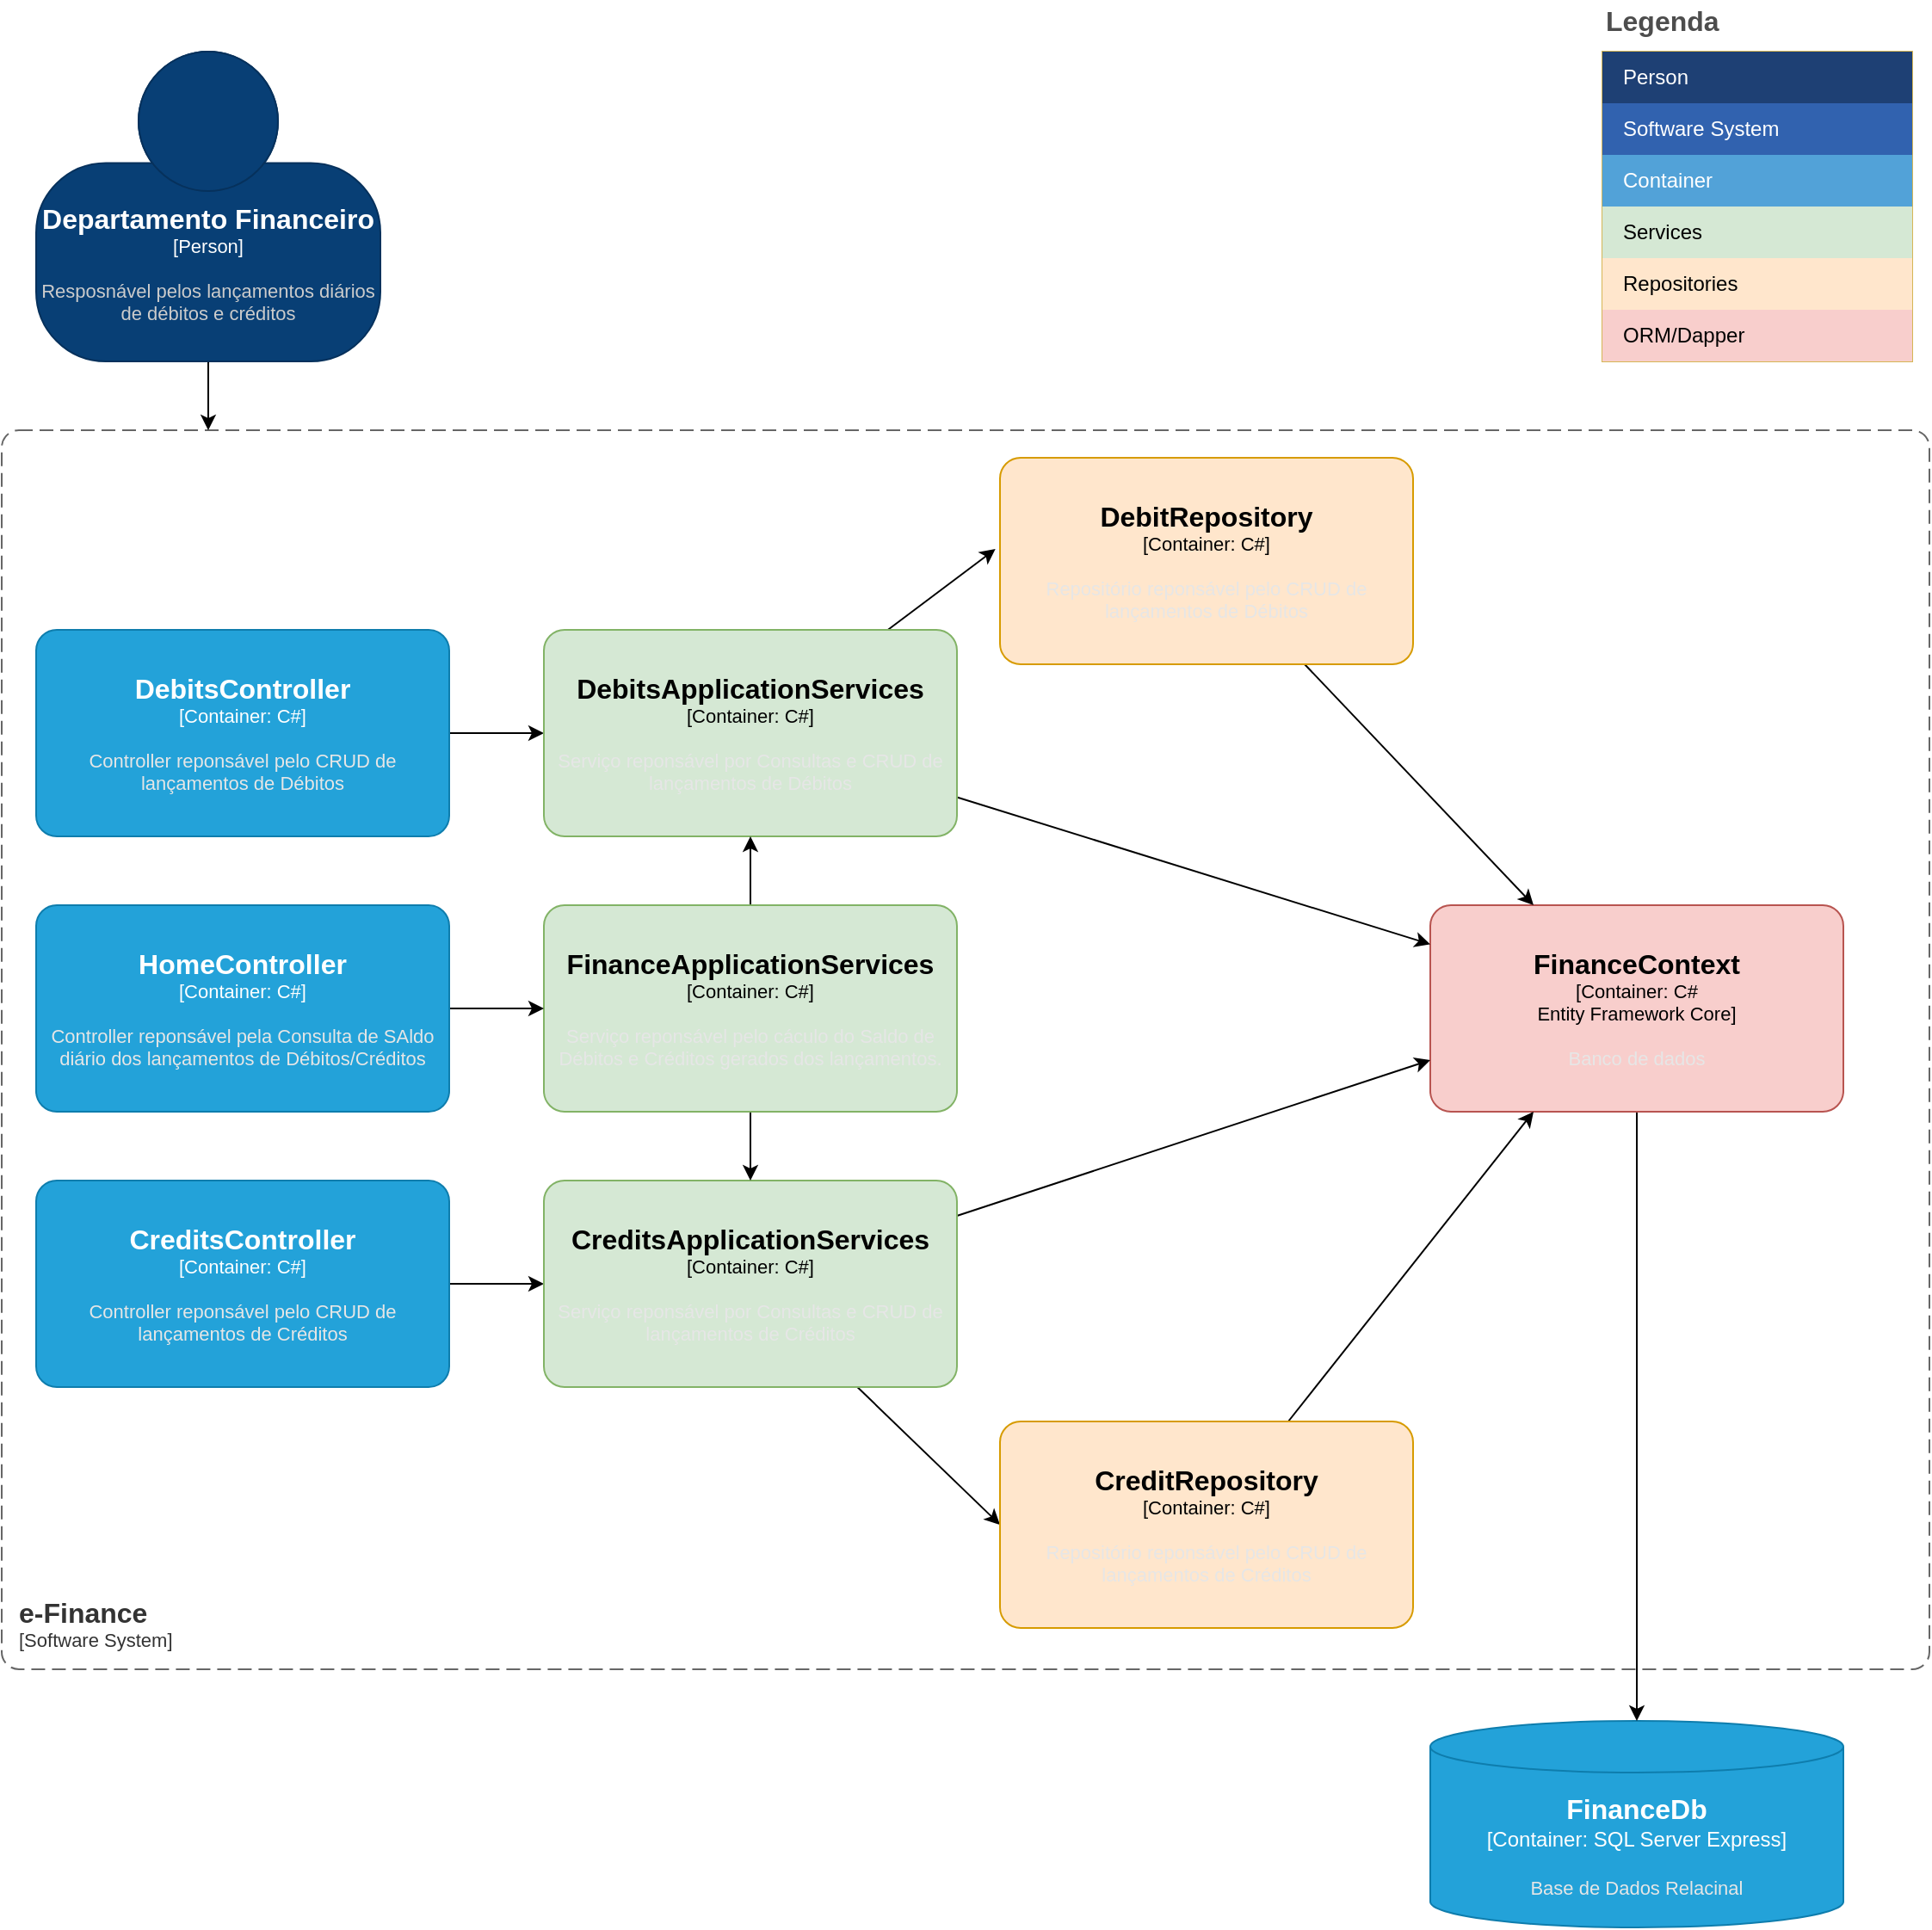 <mxfile>
    <diagram id="eIbrk1TiqMKL5A_YroEK" name="Page-1">
        <mxGraphModel dx="1885" dy="3042" grid="1" gridSize="10" guides="1" tooltips="1" connect="1" arrows="1" fold="1" page="1" pageScale="1" pageWidth="1169" pageHeight="1654" math="0" shadow="0">
            <root>
                <mxCell id="0"/>
                <mxCell id="1" parent="0"/>
                <object placeholders="1" c4Name="e-Finance" c4Type="SystemScopeBoundary" c4Application="Software System" label="&lt;font style=&quot;font-size: 16px&quot;&gt;&lt;b&gt;&lt;div style=&quot;text-align: left&quot;&gt;%c4Name%&lt;/div&gt;&lt;/b&gt;&lt;/font&gt;&lt;div style=&quot;text-align: left&quot;&gt;[%c4Application%]&lt;/div&gt;" id="3">
                    <mxCell style="rounded=1;fontSize=11;whiteSpace=wrap;html=1;dashed=1;arcSize=20;fillColor=none;strokeColor=#666666;fontColor=#333333;labelBackgroundColor=none;align=left;verticalAlign=bottom;labelBorderColor=none;spacingTop=0;spacing=10;dashPattern=8 4;metaEdit=1;rotatable=0;perimeter=rectanglePerimeter;noLabel=0;labelPadding=0;allowArrows=0;connectable=0;expand=0;recursiveResize=0;editable=1;pointerEvents=0;absoluteArcSize=1;points=[[0.25,0,0],[0.5,0,0],[0.75,0,0],[1,0.25,0],[1,0.5,0],[1,0.75,0],[0.75,1,0],[0.5,1,0],[0.25,1,0],[0,0.75,0],[0,0.5,0],[0,0.25,0]];" parent="1" vertex="1">
                        <mxGeometry x="40" y="-1350" width="1120" height="720" as="geometry"/>
                    </mxCell>
                </object>
                <mxCell id="7" style="edgeStyle=none;html=1;" parent="1" source="6" edge="1">
                    <mxGeometry relative="1" as="geometry">
                        <mxPoint x="160" y="-1350" as="targetPoint"/>
                    </mxGeometry>
                </mxCell>
                <object placeholders="1" c4Name="Departamento Financeiro" c4Type="Person" c4Description="Resposnável pelos lançamentos diários de débitos e créditos" label="&lt;font style=&quot;font-size: 16px&quot;&gt;&lt;b&gt;%c4Name%&lt;/b&gt;&lt;/font&gt;&lt;div&gt;[%c4Type%]&lt;/div&gt;&lt;br&gt;&lt;div&gt;&lt;font style=&quot;font-size: 11px&quot;&gt;&lt;font color=&quot;#cccccc&quot;&gt;%c4Description%&lt;/font&gt;&lt;/div&gt;" id="6">
                    <mxCell style="html=1;fontSize=11;dashed=0;whiteSpace=wrap;fillColor=#083F75;strokeColor=#06315C;fontColor=#ffffff;shape=mxgraph.c4.person2;align=center;metaEdit=1;points=[[0.5,0,0],[1,0.5,0],[1,0.75,0],[0.75,1,0],[0.5,1,0],[0.25,1,0],[0,0.75,0],[0,0.5,0]];resizable=0;" parent="1" vertex="1">
                        <mxGeometry x="60" y="-1570" width="200" height="180" as="geometry"/>
                    </mxCell>
                </object>
                <object placeholders="1" c4Type="FinanceDb" c4Container="Container" c4Technology="SQL Server Express" c4Description="Base de Dados Relacinal" label="&lt;font style=&quot;font-size: 16px&quot;&gt;&lt;b&gt;%c4Type%&lt;/b&gt;&lt;/font&gt;&lt;div&gt;[%c4Container%:&amp;nbsp;%c4Technology%]&lt;/div&gt;&lt;br&gt;&lt;div&gt;&lt;font style=&quot;font-size: 11px&quot;&gt;&lt;font color=&quot;#E6E6E6&quot;&gt;%c4Description%&lt;/font&gt;&lt;/div&gt;" id="8">
                    <mxCell style="shape=cylinder3;size=15;whiteSpace=wrap;html=1;boundedLbl=1;rounded=0;labelBackgroundColor=none;fillColor=#23A2D9;fontSize=12;fontColor=#ffffff;align=center;strokeColor=#0E7DAD;metaEdit=1;points=[[0.5,0,0],[1,0.25,0],[1,0.5,0],[1,0.75,0],[0.5,1,0],[0,0.75,0],[0,0.5,0],[0,0.25,0]];resizable=0;" parent="1" vertex="1">
                        <mxGeometry x="870" y="-600" width="240" height="120" as="geometry"/>
                    </mxCell>
                </object>
                <mxCell id="19" style="edgeStyle=none;html=1;" parent="1" source="9" target="17" edge="1">
                    <mxGeometry relative="1" as="geometry"/>
                </mxCell>
                <object placeholders="1" c4Name="DebitsController" c4Type="Container" c4Technology="C#" c4Description="Controller reponsável pelo CRUD de lançamentos de Débitos" label="&lt;font style=&quot;font-size: 16px&quot;&gt;&lt;b&gt;%c4Name%&lt;/b&gt;&lt;/font&gt;&lt;div&gt;[%c4Type%: %c4Technology%]&lt;/div&gt;&lt;br&gt;&lt;div&gt;&lt;font style=&quot;font-size: 11px&quot;&gt;&lt;font color=&quot;#E6E6E6&quot;&gt;%c4Description%&lt;/font&gt;&lt;/div&gt;" id="9">
                    <mxCell style="rounded=1;whiteSpace=wrap;html=1;fontSize=11;labelBackgroundColor=none;fillColor=#23A2D9;fontColor=#ffffff;align=center;arcSize=10;strokeColor=#0E7DAD;metaEdit=1;resizable=0;points=[[0.25,0,0],[0.5,0,0],[0.75,0,0],[1,0.25,0],[1,0.5,0],[1,0.75,0],[0.75,1,0],[0.5,1,0],[0.25,1,0],[0,0.75,0],[0,0.5,0],[0,0.25,0]];" parent="1" vertex="1">
                        <mxGeometry x="60" y="-1234" width="240" height="120" as="geometry"/>
                    </mxCell>
                </object>
                <mxCell id="24" style="edgeStyle=none;html=1;entryX=0;entryY=0.5;entryDx=0;entryDy=0;entryPerimeter=0;" parent="1" source="10" target="20" edge="1">
                    <mxGeometry relative="1" as="geometry"/>
                </mxCell>
                <object placeholders="1" c4Name="CreditsController" c4Type="Container" c4Technology="C#" c4Description="Controller reponsável pelo CRUD de lançamentos de Créditos" label="&lt;font style=&quot;font-size: 16px&quot;&gt;&lt;b&gt;%c4Name%&lt;/b&gt;&lt;/font&gt;&lt;div&gt;[%c4Type%: %c4Technology%]&lt;/div&gt;&lt;br&gt;&lt;div&gt;&lt;font style=&quot;font-size: 11px&quot;&gt;&lt;font color=&quot;#E6E6E6&quot;&gt;%c4Description%&lt;/font&gt;&lt;/div&gt;" id="10">
                    <mxCell style="rounded=1;whiteSpace=wrap;html=1;fontSize=11;labelBackgroundColor=none;fillColor=#23A2D9;fontColor=#ffffff;align=center;arcSize=10;strokeColor=#0E7DAD;metaEdit=1;resizable=0;points=[[0.25,0,0],[0.5,0,0],[0.75,0,0],[1,0.25,0],[1,0.5,0],[1,0.75,0],[0.75,1,0],[0.5,1,0],[0.25,1,0],[0,0.75,0],[0,0.5,0],[0,0.25,0]];" parent="1" vertex="1">
                        <mxGeometry x="60" y="-914" width="240" height="120" as="geometry"/>
                    </mxCell>
                </object>
                <mxCell id="14" style="edgeStyle=none;html=1;" parent="1" source="11" target="8" edge="1">
                    <mxGeometry relative="1" as="geometry"/>
                </mxCell>
                <object placeholders="1" c4Name="FinanceContext" c4Type="Container" c4Technology="C#&#10;Entity Framework Core" c4Description="Banco de dados" label="&lt;font style=&quot;font-size: 16px&quot;&gt;&lt;b&gt;%c4Name%&lt;/b&gt;&lt;/font&gt;&lt;div&gt;[%c4Type%: %c4Technology%]&lt;/div&gt;&lt;br&gt;&lt;div&gt;&lt;font style=&quot;font-size: 11px&quot;&gt;&lt;font color=&quot;#E6E6E6&quot;&gt;%c4Description%&lt;/font&gt;&lt;/div&gt;" id="11">
                    <mxCell style="rounded=1;whiteSpace=wrap;html=1;fontSize=11;labelBackgroundColor=none;fillColor=#f8cecc;align=center;arcSize=10;strokeColor=#b85450;metaEdit=1;resizable=0;points=[[0.25,0,0],[0.5,0,0],[0.75,0,0],[1,0.25,0],[1,0.5,0],[1,0.75,0],[0.75,1,0],[0.5,1,0],[0.25,1,0],[0,0.75,0],[0,0.5,0],[0,0.25,0]];" parent="1" vertex="1">
                        <mxGeometry x="870" y="-1074" width="240" height="120" as="geometry"/>
                    </mxCell>
                </object>
                <mxCell id="22" style="edgeStyle=none;html=1;" parent="1" source="17" target="11" edge="1">
                    <mxGeometry relative="1" as="geometry"/>
                </mxCell>
                <mxCell id="33" style="edgeStyle=none;html=1;entryX=-0.011;entryY=0.442;entryDx=0;entryDy=0;entryPerimeter=0;" parent="1" source="17" target="32" edge="1">
                    <mxGeometry relative="1" as="geometry"/>
                </mxCell>
                <object placeholders="1" c4Name="DebitsApplicationServices" c4Type="Container" c4Technology="C#" c4Description="Serviço reponsável por Consultas e CRUD de lançamentos de Débitos" label="&lt;font style=&quot;font-size: 16px&quot;&gt;&lt;b&gt;%c4Name%&lt;/b&gt;&lt;/font&gt;&lt;div&gt;[%c4Type%: %c4Technology%]&lt;/div&gt;&lt;br&gt;&lt;div&gt;&lt;font style=&quot;font-size: 11px&quot;&gt;&lt;font color=&quot;#E6E6E6&quot;&gt;%c4Description%&lt;/font&gt;&lt;/div&gt;" id="17">
                    <mxCell style="rounded=1;whiteSpace=wrap;html=1;fontSize=11;labelBackgroundColor=none;fillColor=#d5e8d4;align=center;arcSize=10;strokeColor=#82b366;metaEdit=1;resizable=0;points=[[0.25,0,0],[0.5,0,0],[0.75,0,0],[1,0.25,0],[1,0.5,0],[1,0.75,0],[0.75,1,0],[0.5,1,0],[0.25,1,0],[0,0.75,0],[0,0.5,0],[0,0.25,0]];shadow=0;" parent="1" vertex="1">
                        <mxGeometry x="355" y="-1234" width="240" height="120" as="geometry"/>
                    </mxCell>
                </object>
                <mxCell id="31" style="edgeStyle=none;html=1;entryX=0;entryY=0.75;entryDx=0;entryDy=0;entryPerimeter=0;" parent="1" source="20" target="11" edge="1">
                    <mxGeometry relative="1" as="geometry"/>
                </mxCell>
                <mxCell id="38" style="edgeStyle=none;html=1;entryX=0;entryY=0.5;entryDx=0;entryDy=0;entryPerimeter=0;" parent="1" source="20" target="35" edge="1">
                    <mxGeometry relative="1" as="geometry"/>
                </mxCell>
                <object placeholders="1" c4Name="CreditsApplicationServices" c4Type="Container" c4Technology="C#" c4Description="Serviço reponsável por Consultas e CRUD de lançamentos de Créditos" label="&lt;font style=&quot;font-size: 16px&quot;&gt;&lt;b&gt;%c4Name%&lt;/b&gt;&lt;/font&gt;&lt;div&gt;[%c4Type%: %c4Technology%]&lt;/div&gt;&lt;br&gt;&lt;div&gt;&lt;font style=&quot;font-size: 11px&quot;&gt;&lt;font color=&quot;#E6E6E6&quot;&gt;%c4Description%&lt;/font&gt;&lt;/div&gt;" id="20">
                    <mxCell style="rounded=1;whiteSpace=wrap;html=1;fontSize=11;labelBackgroundColor=none;fillColor=#d5e8d4;align=center;arcSize=10;strokeColor=#82b366;metaEdit=1;resizable=0;points=[[0.25,0,0],[0.5,0,0],[0.75,0,0],[1,0.25,0],[1,0.5,0],[1,0.75,0],[0.75,1,0],[0.5,1,0],[0.25,1,0],[0,0.75,0],[0,0.5,0],[0,0.25,0]];" parent="1" vertex="1">
                        <mxGeometry x="355" y="-914" width="240" height="120" as="geometry"/>
                    </mxCell>
                </object>
                <mxCell id="29" style="edgeStyle=none;html=1;" parent="1" source="21" target="17" edge="1">
                    <mxGeometry relative="1" as="geometry"/>
                </mxCell>
                <mxCell id="30" style="edgeStyle=none;html=1;" parent="1" source="21" target="20" edge="1">
                    <mxGeometry relative="1" as="geometry"/>
                </mxCell>
                <object placeholders="1" c4Name="FinanceApplicationServices" c4Type="Container" c4Technology="C#" c4Description="Serviço reponsável pelo cáculo do Saldo de Débitos e Créditos gerados dos lançamentos." label="&lt;font style=&quot;font-size: 16px&quot;&gt;&lt;b&gt;%c4Name%&lt;/b&gt;&lt;/font&gt;&lt;div&gt;[%c4Type%: %c4Technology%]&lt;/div&gt;&lt;br&gt;&lt;div&gt;&lt;font style=&quot;font-size: 11px&quot;&gt;&lt;font color=&quot;#E6E6E6&quot;&gt;%c4Description%&lt;/font&gt;&lt;/div&gt;" id="21">
                    <mxCell style="rounded=1;whiteSpace=wrap;html=1;fontSize=11;labelBackgroundColor=none;fillColor=#d5e8d4;align=center;arcSize=10;strokeColor=#82b366;metaEdit=1;resizable=0;points=[[0.25,0,0],[0.5,0,0],[0.75,0,0],[1,0.25,0],[1,0.5,0],[1,0.75,0],[0.75,1,0],[0.5,1,0],[0.25,1,0],[0,0.75,0],[0,0.5,0],[0,0.25,0]];" parent="1" vertex="1">
                        <mxGeometry x="355" y="-1074" width="240" height="120" as="geometry"/>
                    </mxCell>
                </object>
                <mxCell id="28" style="edgeStyle=none;html=1;entryX=0;entryY=0.5;entryDx=0;entryDy=0;entryPerimeter=0;" parent="1" source="26" target="21" edge="1">
                    <mxGeometry relative="1" as="geometry"/>
                </mxCell>
                <object placeholders="1" c4Name="HomeController" c4Type="Container" c4Technology="C#" c4Description="Controller reponsável pela Consulta de SAldo diário dos lançamentos de Débitos/Créditos" label="&lt;font style=&quot;font-size: 16px&quot;&gt;&lt;b&gt;%c4Name%&lt;/b&gt;&lt;/font&gt;&lt;div&gt;[%c4Type%: %c4Technology%]&lt;/div&gt;&lt;br&gt;&lt;div&gt;&lt;font style=&quot;font-size: 11px&quot;&gt;&lt;font color=&quot;#E6E6E6&quot;&gt;%c4Description%&lt;/font&gt;&lt;/div&gt;" id="26">
                    <mxCell style="rounded=1;whiteSpace=wrap;html=1;fontSize=11;labelBackgroundColor=none;fillColor=#23A2D9;fontColor=#ffffff;align=center;arcSize=10;strokeColor=#0E7DAD;metaEdit=1;resizable=0;points=[[0.25,0,0],[0.5,0,0],[0.75,0,0],[1,0.25,0],[1,0.5,0],[1,0.75,0],[0.75,1,0],[0.5,1,0],[0.25,1,0],[0,0.75,0],[0,0.5,0],[0,0.25,0]];" parent="1" vertex="1">
                        <mxGeometry x="60" y="-1074" width="240" height="120" as="geometry"/>
                    </mxCell>
                </object>
                <mxCell id="34" style="edgeStyle=none;html=1;entryX=0.25;entryY=0;entryDx=0;entryDy=0;entryPerimeter=0;" parent="1" source="32" target="11" edge="1">
                    <mxGeometry relative="1" as="geometry"/>
                </mxCell>
                <object placeholders="1" c4Name="DebitRepository" c4Type="Container" c4Technology="C#" c4Description="Repositório reponsável pelo CRUD de lançamentos de Débitos" label="&lt;font style=&quot;font-size: 16px&quot;&gt;&lt;b&gt;%c4Name%&lt;/b&gt;&lt;/font&gt;&lt;div&gt;[%c4Type%: %c4Technology%]&lt;/div&gt;&lt;br&gt;&lt;div&gt;&lt;font style=&quot;font-size: 11px&quot;&gt;&lt;font color=&quot;#E6E6E6&quot;&gt;%c4Description%&lt;/font&gt;&lt;/div&gt;" id="32">
                    <mxCell style="rounded=1;whiteSpace=wrap;html=1;fontSize=11;labelBackgroundColor=none;fillColor=#ffe6cc;align=center;arcSize=10;strokeColor=#d79b00;metaEdit=1;resizable=0;points=[[0.25,0,0],[0.5,0,0],[0.75,0,0],[1,0.25,0],[1,0.5,0],[1,0.75,0],[0.75,1,0],[0.5,1,0],[0.25,1,0],[0,0.75,0],[0,0.5,0],[0,0.25,0]];gradientColor=none;" parent="1" vertex="1">
                        <mxGeometry x="620" y="-1334" width="240" height="120" as="geometry"/>
                    </mxCell>
                </object>
                <mxCell id="37" style="edgeStyle=none;html=1;entryX=0.25;entryY=1;entryDx=0;entryDy=0;entryPerimeter=0;" parent="1" source="35" target="11" edge="1">
                    <mxGeometry relative="1" as="geometry"/>
                </mxCell>
                <object placeholders="1" c4Name="CreditRepository" c4Type="Container" c4Technology="C#" c4Description="Repositório reponsável pelo CRUD de lançamentos de Créditos" label="&lt;font style=&quot;font-size: 16px&quot;&gt;&lt;b&gt;%c4Name%&lt;/b&gt;&lt;/font&gt;&lt;div&gt;[%c4Type%: %c4Technology%]&lt;/div&gt;&lt;br&gt;&lt;div&gt;&lt;font style=&quot;font-size: 11px&quot;&gt;&lt;font color=&quot;#E6E6E6&quot;&gt;%c4Description%&lt;/font&gt;&lt;/div&gt;" id="35">
                    <mxCell style="rounded=1;whiteSpace=wrap;html=1;fontSize=11;labelBackgroundColor=none;fillColor=#ffe6cc;align=center;arcSize=10;strokeColor=#d79b00;metaEdit=1;resizable=0;points=[[0.25,0,0],[0.5,0,0],[0.75,0,0],[1,0.25,0],[1,0.5,0],[1,0.75,0],[0.75,1,0],[0.5,1,0],[0.25,1,0],[0,0.75,0],[0,0.5,0],[0,0.25,0]];" parent="1" vertex="1">
                        <mxGeometry x="620" y="-774" width="240" height="120" as="geometry"/>
                    </mxCell>
                </object>
                <mxCell id="39" value="Legenda" style="align=left;fontSize=16;fontStyle=1;strokeColor=none;fillColor=none;fontColor=#4D4D4D;spacingTop=-8;resizable=0;" parent="1" vertex="1">
                    <mxGeometry x="970" y="-1600" width="180" height="30" as="geometry"/>
                </mxCell>
                <mxCell id="40" value="" style="shape=table;html=1;whiteSpace=wrap;startSize=0;container=1;collapsible=0;childLayout=tableLayout;fillColor=#fff2cc;align=left;spacingLeft=10;strokeColor=#d6b656;rounded=1;arcSize=11;resizable=0;points=[[0.25,0,0],[0.5,0,0],[0.75,0,0],[1,0.25,0],[1,0.5,0],[1,0.75,0],[0.75,1,0],[0.5,1,0],[0.25,1,0],[0,0.75,0],[0,0.5,0],[0,0.25,0]];" parent="1" vertex="1">
                    <mxGeometry x="970" y="-1570" width="180" height="180" as="geometry"/>
                </mxCell>
                <mxCell id="41" value="Person" style="shape=partialRectangle;html=1;whiteSpace=wrap;connectable=0;fillColor=#1E4074;top=0;left=0;bottom=0;right=0;overflow=hidden;pointerEvents=1;align=left;spacingLeft=10;strokeColor=none;fontColor=#FFFFFF;" parent="40" vertex="1">
                    <mxGeometry width="180" height="30" as="geometry"/>
                </mxCell>
                <mxCell id="42" value="Software System" style="shape=partialRectangle;html=1;whiteSpace=wrap;connectable=0;fillColor=#3162AF;top=0;left=0;bottom=0;right=0;overflow=hidden;pointerEvents=1;align=left;spacingLeft=10;fontColor=#FFFFFF;" parent="40" vertex="1">
                    <mxGeometry y="30" width="180" height="30" as="geometry"/>
                </mxCell>
                <mxCell id="43" value="Container" style="shape=partialRectangle;html=1;whiteSpace=wrap;connectable=0;fillColor=#52A2D8;top=0;left=0;bottom=0;right=0;overflow=hidden;pointerEvents=1;align=left;spacingLeft=10;fontColor=#FFFFFF;" parent="40" vertex="1">
                    <mxGeometry y="60" width="180" height="30" as="geometry"/>
                </mxCell>
                <mxCell id="44" value="Services" style="shape=partialRectangle;html=1;whiteSpace=wrap;connectable=0;fillColor=#d5e8d4;top=0;left=0;bottom=0;right=0;overflow=hidden;pointerEvents=1;align=left;spacingLeft=10;strokeColor=#82b366;" parent="40" vertex="1">
                    <mxGeometry y="90" width="180" height="30" as="geometry"/>
                </mxCell>
                <mxCell id="45" value="Repositories" style="shape=partialRectangle;html=1;whiteSpace=wrap;connectable=0;fillColor=#ffe6cc;top=0;left=0;bottom=0;right=0;overflow=hidden;pointerEvents=1;align=left;spacingLeft=10;strokeColor=#d79b00;" parent="40" vertex="1">
                    <mxGeometry y="120" width="180" height="30" as="geometry"/>
                </mxCell>
                <mxCell id="46" value="ORM/Dapper" style="shape=partialRectangle;html=1;whiteSpace=wrap;connectable=0;fillColor=#f8cecc;top=0;left=0;bottom=0;right=0;overflow=hidden;pointerEvents=1;align=left;spacingLeft=10;strokeColor=#b85450;" parent="40" vertex="1">
                    <mxGeometry y="150" width="180" height="30" as="geometry"/>
                </mxCell>
            </root>
        </mxGraphModel>
    </diagram>
</mxfile>